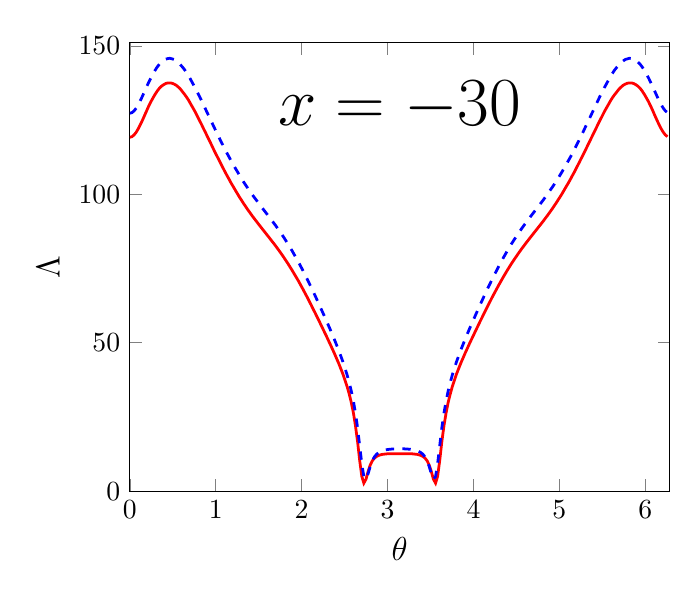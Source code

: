 \begin{tikzpicture}[scale=1]

  \begin{axis}[
    xmin = 0,
    xmax = 6.283,
    ymin = 0,
    ymax = 151,
    xlabel = {\large $\theta$},
    ylabel = {\large ${\Lambda}$},
    ylabel near ticks,
    title style={at={(0.5,0.9)},anchor=north},
    title = {\Huge $x = -30$},
  ]


\addplot[red,line width=1pt] coordinates{
(0.0e+00,1.192e+02)
(2.454e-02,1.194e+02)
(4.909e-02,1.2e+02)
(7.363e-02,1.209e+02)
(9.818e-02,1.221e+02)
(1.227e-01,1.235e+02)
(1.473e-01,1.25e+02)
(1.718e-01,1.266e+02)
(1.964e-01,1.282e+02)
(2.209e-01,1.298e+02)
(2.454e-01,1.312e+02)
(2.7e-01,1.325e+02)
(2.945e-01,1.337e+02)
(3.191e-01,1.348e+02)
(3.436e-01,1.357e+02)
(3.682e-01,1.364e+02)
(3.927e-01,1.369e+02)
(4.172e-01,1.373e+02)
(4.418e-01,1.375e+02)
(4.663e-01,1.375e+02)
(4.909e-01,1.374e+02)
(5.154e-01,1.371e+02)
(5.4e-01,1.367e+02)
(5.645e-01,1.361e+02)
(5.891e-01,1.354e+02)
(6.136e-01,1.345e+02)
(6.381e-01,1.336e+02)
(6.627e-01,1.326e+02)
(6.872e-01,1.315e+02)
(7.118e-01,1.302e+02)
(7.363e-01,1.29e+02)
(7.609e-01,1.277e+02)
(7.854e-01,1.263e+02)
(8.099e-01,1.249e+02)
(8.345e-01,1.235e+02)
(8.59e-01,1.22e+02)
(8.836e-01,1.206e+02)
(9.081e-01,1.191e+02)
(9.327e-01,1.177e+02)
(9.572e-01,1.162e+02)
(9.818e-01,1.147e+02)
(1.006e+00,1.133e+02)
(1.031e+00,1.119e+02)
(1.055e+00,1.105e+02)
(1.08e+00,1.091e+02)
(1.105e+00,1.077e+02)
(1.129e+00,1.064e+02)
(1.154e+00,1.051e+02)
(1.178e+00,1.038e+02)
(1.203e+00,1.026e+02)
(1.227e+00,1.014e+02)
(1.252e+00,1.002e+02)
(1.276e+00,9.903e+01)
(1.301e+00,9.792e+01)
(1.325e+00,9.683e+01)
(1.35e+00,9.578e+01)
(1.374e+00,9.475e+01)
(1.399e+00,9.375e+01)
(1.423e+00,9.278e+01)
(1.448e+00,9.182e+01)
(1.473e+00,9.089e+01)
(1.497e+00,8.997e+01)
(1.522e+00,8.907e+01)
(1.546e+00,8.817e+01)
(1.571e+00,8.727e+01)
(1.595e+00,8.638e+01)
(1.62e+00,8.548e+01)
(1.644e+00,8.457e+01)
(1.669e+00,8.366e+01)
(1.694e+00,8.272e+01)
(1.718e+00,8.177e+01)
(1.743e+00,8.079e+01)
(1.767e+00,7.979e+01)
(1.792e+00,7.876e+01)
(1.816e+00,7.77e+01)
(1.841e+00,7.661e+01)
(1.865e+00,7.55e+01)
(1.89e+00,7.434e+01)
(1.914e+00,7.316e+01)
(1.939e+00,7.195e+01)
(1.964e+00,7.071e+01)
(1.988e+00,6.944e+01)
(2.013e+00,6.814e+01)
(2.037e+00,6.681e+01)
(2.062e+00,6.546e+01)
(2.086e+00,6.409e+01)
(2.111e+00,6.269e+01)
(2.135e+00,6.128e+01)
(2.16e+00,5.986e+01)
(2.184e+00,5.841e+01)
(2.209e+00,5.696e+01)
(2.233e+00,5.55e+01)
(2.258e+00,5.402e+01)
(2.283e+00,5.254e+01)
(2.307e+00,5.104e+01)
(2.332e+00,4.952e+01)
(2.356e+00,4.798e+01)
(2.381e+00,4.641e+01)
(2.405e+00,4.479e+01)
(2.43e+00,4.313e+01)
(2.454e+00,4.138e+01)
(2.479e+00,3.953e+01)
(2.503e+00,3.753e+01)
(2.528e+00,3.533e+01)
(2.553e+00,3.284e+01)
(2.577e+00,2.995e+01)
(2.602e+00,2.644e+01)
(2.626e+00,2.21e+01)
(2.651e+00,1.668e+01)
(2.675e+00,1.045e+01)
(2.7e+00,5.016e+00)
(2.724e+00,2.709e+00)
(2.749e+00,4.021e+00)
(2.773e+00,6.567e+00)
(2.798e+00,8.781e+00)
(2.822e+00,1.021e+01)
(2.847e+00,1.113e+01)
(2.872e+00,1.168e+01)
(2.896e+00,1.205e+01)
(2.921e+00,1.226e+01)
(2.945e+00,1.242e+01)
(2.97e+00,1.249e+01)
(2.994e+00,1.257e+01)
(3.019e+00,1.258e+01)
(3.043e+00,1.262e+01)
(3.068e+00,1.26e+01)
(3.092e+00,1.263e+01)
(3.117e+00,1.261e+01)
(3.142e+00,1.263e+01)
(3.166e+00,1.261e+01)
(3.191e+00,1.263e+01)
(3.215e+00,1.26e+01)
(3.24e+00,1.262e+01)
(3.264e+00,1.258e+01)
(3.289e+00,1.257e+01)
(3.313e+00,1.249e+01)
(3.338e+00,1.242e+01)
(3.362e+00,1.226e+01)
(3.387e+00,1.205e+01)
(3.412e+00,1.168e+01)
(3.436e+00,1.113e+01)
(3.461e+00,1.021e+01)
(3.485e+00,8.781e+00)
(3.51e+00,6.567e+00)
(3.534e+00,4.021e+00)
(3.559e+00,2.709e+00)
(3.583e+00,5.016e+00)
(3.608e+00,1.045e+01)
(3.632e+00,1.668e+01)
(3.657e+00,2.21e+01)
(3.682e+00,2.644e+01)
(3.706e+00,2.995e+01)
(3.731e+00,3.284e+01)
(3.755e+00,3.533e+01)
(3.78e+00,3.753e+01)
(3.804e+00,3.953e+01)
(3.829e+00,4.138e+01)
(3.853e+00,4.313e+01)
(3.878e+00,4.479e+01)
(3.902e+00,4.641e+01)
(3.927e+00,4.798e+01)
(3.951e+00,4.952e+01)
(3.976e+00,5.104e+01)
(4.001e+00,5.254e+01)
(4.025e+00,5.402e+01)
(4.05e+00,5.55e+01)
(4.074e+00,5.696e+01)
(4.099e+00,5.841e+01)
(4.123e+00,5.986e+01)
(4.148e+00,6.128e+01)
(4.172e+00,6.269e+01)
(4.197e+00,6.409e+01)
(4.221e+00,6.546e+01)
(4.246e+00,6.681e+01)
(4.271e+00,6.814e+01)
(4.295e+00,6.944e+01)
(4.32e+00,7.071e+01)
(4.344e+00,7.195e+01)
(4.369e+00,7.316e+01)
(4.393e+00,7.434e+01)
(4.418e+00,7.55e+01)
(4.442e+00,7.661e+01)
(4.467e+00,7.77e+01)
(4.492e+00,7.876e+01)
(4.516e+00,7.979e+01)
(4.541e+00,8.079e+01)
(4.565e+00,8.177e+01)
(4.59e+00,8.272e+01)
(4.614e+00,8.366e+01)
(4.639e+00,8.457e+01)
(4.663e+00,8.548e+01)
(4.688e+00,8.638e+01)
(4.712e+00,8.727e+01)
(4.737e+00,8.817e+01)
(4.761e+00,8.907e+01)
(4.786e+00,8.997e+01)
(4.811e+00,9.089e+01)
(4.835e+00,9.182e+01)
(4.86e+00,9.278e+01)
(4.884e+00,9.375e+01)
(4.909e+00,9.475e+01)
(4.933e+00,9.578e+01)
(4.958e+00,9.683e+01)
(4.982e+00,9.792e+01)
(5.007e+00,9.903e+01)
(5.032e+00,1.002e+02)
(5.056e+00,1.014e+02)
(5.08e+00,1.026e+02)
(5.105e+00,1.038e+02)
(5.13e+00,1.051e+02)
(5.154e+00,1.064e+02)
(5.179e+00,1.077e+02)
(5.203e+00,1.091e+02)
(5.228e+00,1.105e+02)
(5.252e+00,1.119e+02)
(5.277e+00,1.133e+02)
(5.301e+00,1.147e+02)
(5.326e+00,1.162e+02)
(5.351e+00,1.177e+02)
(5.375e+00,1.191e+02)
(5.4e+00,1.206e+02)
(5.424e+00,1.22e+02)
(5.449e+00,1.235e+02)
(5.473e+00,1.249e+02)
(5.498e+00,1.263e+02)
(5.522e+00,1.277e+02)
(5.547e+00,1.29e+02)
(5.571e+00,1.302e+02)
(5.596e+00,1.315e+02)
(5.62e+00,1.326e+02)
(5.645e+00,1.336e+02)
(5.67e+00,1.345e+02)
(5.694e+00,1.354e+02)
(5.719e+00,1.361e+02)
(5.743e+00,1.367e+02)
(5.768e+00,1.371e+02)
(5.792e+00,1.374e+02)
(5.817e+00,1.375e+02)
(5.841e+00,1.375e+02)
(5.866e+00,1.373e+02)
(5.891e+00,1.369e+02)
(5.915e+00,1.364e+02)
(5.94e+00,1.357e+02)
(5.964e+00,1.348e+02)
(5.989e+00,1.337e+02)
(6.013e+00,1.325e+02)
(6.038e+00,1.312e+02)
(6.062e+00,1.298e+02)
(6.087e+00,1.282e+02)
(6.111e+00,1.266e+02)
(6.136e+00,1.25e+02)
(6.16e+00,1.235e+02)
(6.185e+00,1.221e+02)
(6.21e+00,1.209e+02)
(6.234e+00,1.2e+02)
(6.259e+00,1.194e+02)
};

\addplot[blue,dashed,line width=1pt] coordinates{
(0.0e+00,1.273e+02)
(2.454e-02,1.275e+02)
(4.909e-02,1.281e+02)
(7.363e-02,1.29e+02)
(9.818e-02,1.302e+02)
(1.227e-01,1.316e+02)
(1.473e-01,1.331e+02)
(1.718e-01,1.347e+02)
(1.964e-01,1.363e+02)
(2.209e-01,1.378e+02)
(2.454e-01,1.392e+02)
(2.7e-01,1.406e+02)
(2.945e-01,1.418e+02)
(3.191e-01,1.429e+02)
(3.436e-01,1.438e+02)
(3.682e-01,1.445e+02)
(3.927e-01,1.451e+02)
(4.172e-01,1.455e+02)
(4.418e-01,1.457e+02)
(4.663e-01,1.458e+02)
(4.909e-01,1.456e+02)
(5.154e-01,1.454e+02)
(5.4e-01,1.449e+02)
(5.645e-01,1.444e+02)
(5.891e-01,1.436e+02)
(6.136e-01,1.428e+02)
(6.381e-01,1.419e+02)
(6.627e-01,1.408e+02)
(6.872e-01,1.397e+02)
(7.118e-01,1.384e+02)
(7.363e-01,1.371e+02)
(7.609e-01,1.358e+02)
(7.854e-01,1.344e+02)
(8.099e-01,1.33e+02)
(8.345e-01,1.315e+02)
(8.59e-01,1.3e+02)
(8.836e-01,1.285e+02)
(9.081e-01,1.27e+02)
(9.327e-01,1.255e+02)
(9.572e-01,1.24e+02)
(9.818e-01,1.225e+02)
(1.006e+00,1.21e+02)
(1.031e+00,1.196e+02)
(1.055e+00,1.181e+02)
(1.08e+00,1.167e+02)
(1.105e+00,1.153e+02)
(1.129e+00,1.139e+02)
(1.154e+00,1.126e+02)
(1.178e+00,1.113e+02)
(1.203e+00,1.1e+02)
(1.227e+00,1.088e+02)
(1.252e+00,1.076e+02)
(1.276e+00,1.064e+02)
(1.301e+00,1.052e+02)
(1.325e+00,1.041e+02)
(1.35e+00,1.03e+02)
(1.374e+00,1.02e+02)
(1.399e+00,1.01e+02)
(1.423e+00,9.994e+01)
(1.448e+00,9.897e+01)
(1.473e+00,9.8e+01)
(1.497e+00,9.706e+01)
(1.522e+00,9.612e+01)
(1.546e+00,9.52e+01)
(1.571e+00,9.427e+01)
(1.595e+00,9.336e+01)
(1.62e+00,9.242e+01)
(1.644e+00,9.149e+01)
(1.669e+00,9.054e+01)
(1.694e+00,8.958e+01)
(1.718e+00,8.859e+01)
(1.743e+00,8.758e+01)
(1.767e+00,8.654e+01)
(1.792e+00,8.548e+01)
(1.816e+00,8.438e+01)
(1.841e+00,8.325e+01)
(1.865e+00,8.209e+01)
(1.89e+00,8.09e+01)
(1.914e+00,7.966e+01)
(1.939e+00,7.84e+01)
(1.964e+00,7.71e+01)
(1.988e+00,7.577e+01)
(2.013e+00,7.44e+01)
(2.037e+00,7.301e+01)
(2.062e+00,7.158e+01)
(2.086e+00,7.013e+01)
(2.111e+00,6.866e+01)
(2.135e+00,6.716e+01)
(2.16e+00,6.564e+01)
(2.184e+00,6.41e+01)
(2.209e+00,6.254e+01)
(2.233e+00,6.096e+01)
(2.258e+00,5.937e+01)
(2.283e+00,5.776e+01)
(2.307e+00,5.614e+01)
(2.332e+00,5.449e+01)
(2.356e+00,5.282e+01)
(2.381e+00,5.11e+01)
(2.405e+00,4.935e+01)
(2.43e+00,4.754e+01)
(2.454e+00,4.565e+01)
(2.479e+00,4.367e+01)
(2.503e+00,4.155e+01)
(2.528e+00,3.925e+01)
(2.553e+00,3.671e+01)
(2.577e+00,3.381e+01)
(2.602e+00,3.043e+01)
(2.626e+00,2.635e+01)
(2.651e+00,2.136e+01)
(2.675e+00,1.542e+01)
(2.7e+00,9.291e+00)
(2.724e+00,4.921e+00)
(2.749e+00,4.034e+00)
(2.773e+00,5.857e+00)
(2.798e+00,8.275e+00)
(2.822e+00,1.023e+01)
(2.847e+00,1.155e+01)
(2.872e+00,1.243e+01)
(2.896e+00,1.3e+01)
(2.921e+00,1.34e+01)
(2.945e+00,1.366e+01)
(2.97e+00,1.386e+01)
(2.994e+00,1.399e+01)
(3.019e+00,1.41e+01)
(3.043e+00,1.416e+01)
(3.068e+00,1.423e+01)
(3.092e+00,1.425e+01)
(3.117e+00,1.428e+01)
(3.142e+00,1.427e+01)
(3.166e+00,1.428e+01)
(3.191e+00,1.425e+01)
(3.215e+00,1.423e+01)
(3.24e+00,1.416e+01)
(3.264e+00,1.41e+01)
(3.289e+00,1.399e+01)
(3.313e+00,1.386e+01)
(3.338e+00,1.366e+01)
(3.362e+00,1.34e+01)
(3.387e+00,1.3e+01)
(3.412e+00,1.243e+01)
(3.436e+00,1.155e+01)
(3.461e+00,1.023e+01)
(3.485e+00,8.275e+00)
(3.51e+00,5.857e+00)
(3.534e+00,4.034e+00)
(3.559e+00,4.921e+00)
(3.583e+00,9.291e+00)
(3.608e+00,1.542e+01)
(3.632e+00,2.136e+01)
(3.657e+00,2.635e+01)
(3.682e+00,3.043e+01)
(3.706e+00,3.381e+01)
(3.731e+00,3.671e+01)
(3.755e+00,3.925e+01)
(3.78e+00,4.155e+01)
(3.804e+00,4.367e+01)
(3.829e+00,4.565e+01)
(3.853e+00,4.754e+01)
(3.878e+00,4.935e+01)
(3.902e+00,5.11e+01)
(3.927e+00,5.282e+01)
(3.951e+00,5.449e+01)
(3.976e+00,5.614e+01)
(4.001e+00,5.776e+01)
(4.025e+00,5.937e+01)
(4.05e+00,6.096e+01)
(4.074e+00,6.254e+01)
(4.099e+00,6.41e+01)
(4.123e+00,6.564e+01)
(4.148e+00,6.716e+01)
(4.172e+00,6.866e+01)
(4.197e+00,7.013e+01)
(4.221e+00,7.158e+01)
(4.246e+00,7.301e+01)
(4.271e+00,7.44e+01)
(4.295e+00,7.577e+01)
(4.32e+00,7.71e+01)
(4.344e+00,7.84e+01)
(4.369e+00,7.966e+01)
(4.393e+00,8.09e+01)
(4.418e+00,8.209e+01)
(4.442e+00,8.325e+01)
(4.467e+00,8.438e+01)
(4.492e+00,8.548e+01)
(4.516e+00,8.654e+01)
(4.541e+00,8.758e+01)
(4.565e+00,8.859e+01)
(4.59e+00,8.958e+01)
(4.614e+00,9.054e+01)
(4.639e+00,9.149e+01)
(4.663e+00,9.242e+01)
(4.688e+00,9.336e+01)
(4.712e+00,9.427e+01)
(4.737e+00,9.52e+01)
(4.761e+00,9.612e+01)
(4.786e+00,9.706e+01)
(4.811e+00,9.8e+01)
(4.835e+00,9.897e+01)
(4.86e+00,9.994e+01)
(4.884e+00,1.01e+02)
(4.909e+00,1.02e+02)
(4.933e+00,1.03e+02)
(4.958e+00,1.041e+02)
(4.982e+00,1.052e+02)
(5.007e+00,1.064e+02)
(5.032e+00,1.076e+02)
(5.056e+00,1.088e+02)
(5.08e+00,1.1e+02)
(5.105e+00,1.113e+02)
(5.13e+00,1.126e+02)
(5.154e+00,1.139e+02)
(5.179e+00,1.153e+02)
(5.203e+00,1.167e+02)
(5.228e+00,1.181e+02)
(5.252e+00,1.196e+02)
(5.277e+00,1.21e+02)
(5.301e+00,1.225e+02)
(5.326e+00,1.24e+02)
(5.351e+00,1.255e+02)
(5.375e+00,1.27e+02)
(5.4e+00,1.285e+02)
(5.424e+00,1.3e+02)
(5.449e+00,1.315e+02)
(5.473e+00,1.33e+02)
(5.498e+00,1.344e+02)
(5.522e+00,1.358e+02)
(5.547e+00,1.371e+02)
(5.571e+00,1.384e+02)
(5.596e+00,1.397e+02)
(5.62e+00,1.408e+02)
(5.645e+00,1.419e+02)
(5.67e+00,1.428e+02)
(5.694e+00,1.436e+02)
(5.719e+00,1.444e+02)
(5.743e+00,1.449e+02)
(5.768e+00,1.454e+02)
(5.792e+00,1.456e+02)
(5.817e+00,1.458e+02)
(5.841e+00,1.457e+02)
(5.866e+00,1.455e+02)
(5.891e+00,1.451e+02)
(5.915e+00,1.445e+02)
(5.94e+00,1.438e+02)
(5.964e+00,1.429e+02)
(5.989e+00,1.418e+02)
(6.013e+00,1.406e+02)
(6.038e+00,1.392e+02)
(6.062e+00,1.378e+02)
(6.087e+00,1.363e+02)
(6.111e+00,1.347e+02)
(6.136e+00,1.331e+02)
(6.16e+00,1.316e+02)
(6.185e+00,1.302e+02)
(6.21e+00,1.29e+02)
(6.234e+00,1.281e+02)
(6.259e+00,1.275e+02)
};


\end{axis}


\end{tikzpicture}
